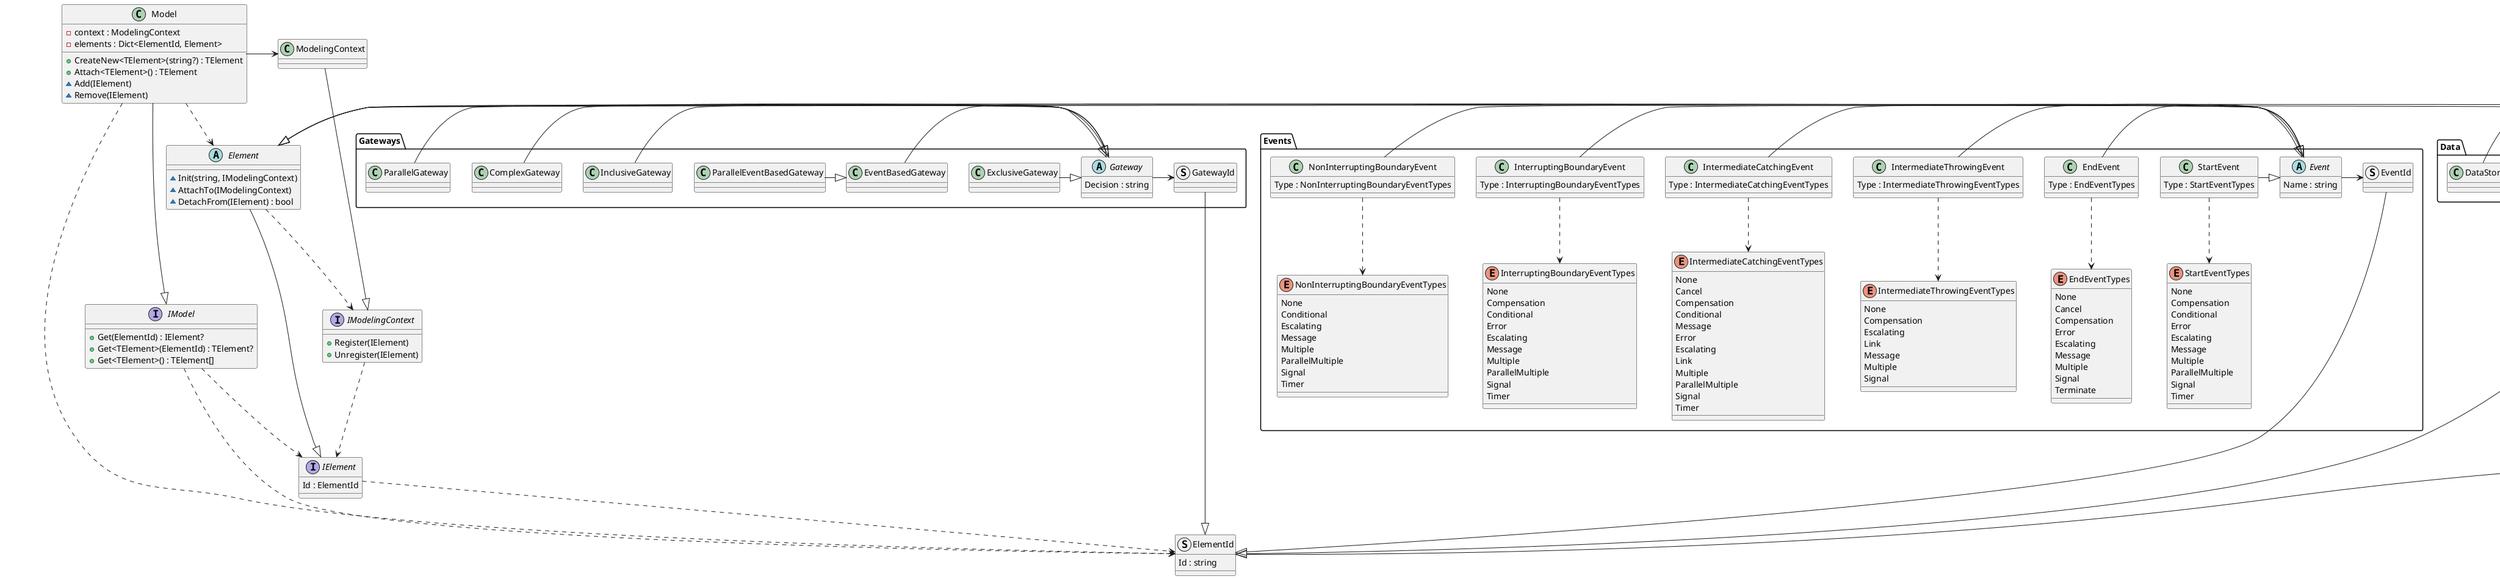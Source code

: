 @startuml

struct ElementId {
    Id : string
}

interface IElement {
    Id : ElementId
}

IElement ..> ElementId

abstract class Element
{
    ~ Init(string, IModelingContext)
    ~ AttachTo(IModelingContext)
    ~ DetachFrom(IElement) : bool
}

Element -|> IElement
Element ..> IModelingContext

interface IModel {
    + Get(ElementId) : IElement?
    + Get<TElement>(ElementId) : TElement?
    + Get<TElement>() : TElement[]
}

IModel ..> ElementId
IModel ..> IElement

interface IModelingContext {
    + Register(IElement)
    + Unregister(IElement)
}

IModelingContext ..> IElement

class ModelingContext

ModelingContext -|> IModelingContext

class Model {
    - context : ModelingContext
    - elements : Dict<ElementId, Element>

    + CreateNew<TElement>(string?) : TElement
    + Attach<TElement>() : TElement
    ~ Add(IElement)
    ~ Remove(IElement)
}

Model -|> IModel
Model -> ModelingContext
Model ..> ElementId
Model ..> Element

package Events {

    abstract class Event {
        Name : string
    }

    struct EventId
    EventId -|> ElementId

    Event -|> Element
    Event -> EventId

    class StartEvent {
        Type : StartEventTypes
    }

    enum StartEventTypes {
        None
        Compensation
        Conditional
        Error
        Escalating
        Message
        Multiple
        ParallelMultiple
        Signal
        Timer
    }

    StartEvent -|> Event
    StartEvent ..> StartEventTypes

    class EndEvent {
        Type : EndEventTypes
    }

    enum EndEventTypes {
        None
        Cancel
        Compensation
        Error
        Escalating
        Message
        Multiple
        Signal
        Terminate
    }

    EndEvent -|> Event
    EndEvent ..> EndEventTypes

    class IntermediateThrowingEvent {
        Type : IntermediateThrowingEventTypes
    }

    enum IntermediateThrowingEventTypes {
        None
        Compensation
        Escalating
        Link
        Message
        Multiple
        Signal
    }

    IntermediateThrowingEvent -|> Event
    IntermediateThrowingEvent ..> IntermediateThrowingEventTypes

    class IntermediateCatchingEvent {
        Type : IntermediateCatchingEventTypes
    }

    enum IntermediateCatchingEventTypes {
        None
        Cancel
        Compensation
        Conditional
        Message
        Error
        Escalating
        Link
        Multiple
        ParallelMultiple
        Signal
        Timer
    }

    IntermediateCatchingEvent -|> Event
    IntermediateCatchingEvent ..> IntermediateCatchingEventTypes

    class InterruptingBoundaryEvent {
        Type : InterruptingBoundaryEventTypes
    }

    enum InterruptingBoundaryEventTypes {
        None
        Compensation
        Conditional
        Error
        Escalating
        Message
        Multiple
        ParallelMultiple
        Signal
        Timer
    }

    InterruptingBoundaryEvent -|> Event
    InterruptingBoundaryEvent ..> InterruptingBoundaryEventTypes

    class NonInterruptingBoundaryEvent {
        Type : NonInterruptingBoundaryEventTypes
    }

    enum NonInterruptingBoundaryEventTypes {
        None
        Conditional
        Escalating
        Message
        Multiple
        ParallelMultiple
        Signal
        Timer
    }

    NonInterruptingBoundaryEvent -|> Event
    NonInterruptingBoundaryEvent ..> NonInterruptingBoundaryEventTypes

}

package Activities {

    abstract class Activity {
        Name : string
        IsLoop : bool
        Instances : InstanceTypes
        IsForCompensation : bool
    }

    enum InstanceTypes {
        Undefined
        Sequential
        Parallel
    }

    Activity -|> Element
    Activity ..> InstanceTypes

    class Task

    struct TaskId
    TaskId -|> ElementId

    Task -|> Activity
    Task -> TaskId

    class ServiceTask

    ServiceTask -|> Task

    class SendTask

    SendTask -|> Task

    class ReceiveTask

    ReceiveTask -|> Task

    class UserTask {
        Owner : string
        Priority : int
    }

    UserTask -|> Task

    class ManualTask

    Manualtask -|> Task

    class BusinessRuleTask {
        Implementation : string
    }

    BusinessRuleTask -|> Task

    class ScriptTask {
        Format : string
        Script : string
    }

    ScriptTask -|> Task

}

package Gateways {

    abstract class Gateway {
        Decision : string
    }

    struct GatewayId
    GatewayId -|> ElementId

    Gateway -|> Element
    Gateway -> GatewayId

    class ExclusiveGateway

    ExclusiveGateway -|> Gateway

    class EventBasedGateway

    EventBasedGateway -|> Gateway

    class ParallelEventBasedGateway

    ParallelEventBasedGateway -|> EventBasedGateway

    class InclusiveGateway

    InclusiveGateway -|> Gateway

    class ComplexGateway

    ComplexGateway -|> Gateway

    class ParallelGateway

    ParallelGateway -|> Gateway

}

package Data {

    abstract class DataElement
    
    struct DataId
    DataId -|> ElementId

    DataElement -|> Element
    DataElement -> DataId


    class DataObject

    DataObject -|> DataElement

    class DataStore

    DataStore -|> DataElement

}

@enduml
